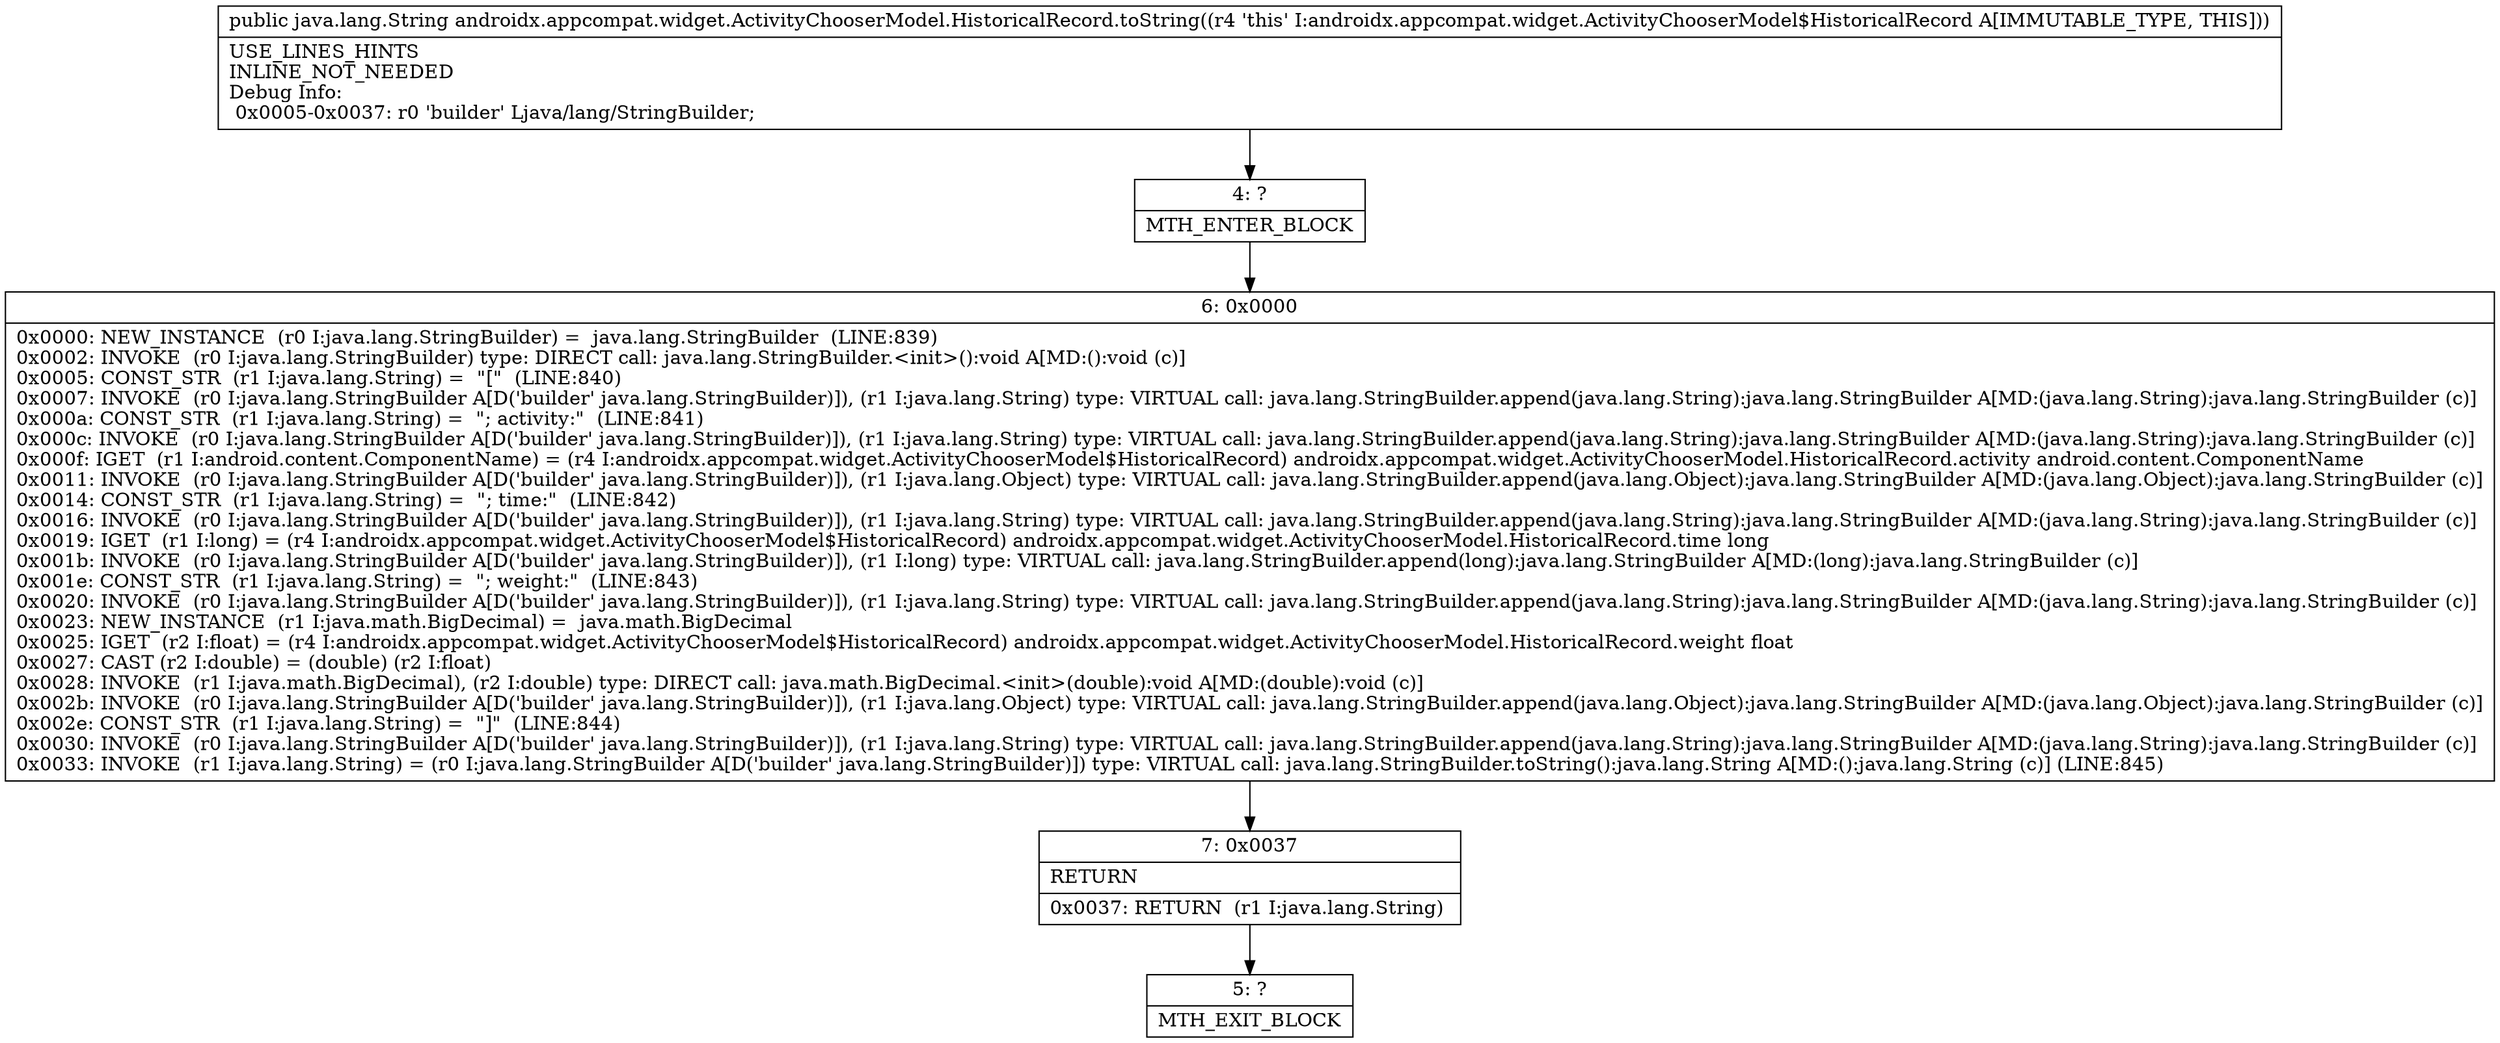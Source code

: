 digraph "CFG forandroidx.appcompat.widget.ActivityChooserModel.HistoricalRecord.toString()Ljava\/lang\/String;" {
Node_4 [shape=record,label="{4\:\ ?|MTH_ENTER_BLOCK\l}"];
Node_6 [shape=record,label="{6\:\ 0x0000|0x0000: NEW_INSTANCE  (r0 I:java.lang.StringBuilder) =  java.lang.StringBuilder  (LINE:839)\l0x0002: INVOKE  (r0 I:java.lang.StringBuilder) type: DIRECT call: java.lang.StringBuilder.\<init\>():void A[MD:():void (c)]\l0x0005: CONST_STR  (r1 I:java.lang.String) =  \"[\"  (LINE:840)\l0x0007: INVOKE  (r0 I:java.lang.StringBuilder A[D('builder' java.lang.StringBuilder)]), (r1 I:java.lang.String) type: VIRTUAL call: java.lang.StringBuilder.append(java.lang.String):java.lang.StringBuilder A[MD:(java.lang.String):java.lang.StringBuilder (c)]\l0x000a: CONST_STR  (r1 I:java.lang.String) =  \"; activity:\"  (LINE:841)\l0x000c: INVOKE  (r0 I:java.lang.StringBuilder A[D('builder' java.lang.StringBuilder)]), (r1 I:java.lang.String) type: VIRTUAL call: java.lang.StringBuilder.append(java.lang.String):java.lang.StringBuilder A[MD:(java.lang.String):java.lang.StringBuilder (c)]\l0x000f: IGET  (r1 I:android.content.ComponentName) = (r4 I:androidx.appcompat.widget.ActivityChooserModel$HistoricalRecord) androidx.appcompat.widget.ActivityChooserModel.HistoricalRecord.activity android.content.ComponentName \l0x0011: INVOKE  (r0 I:java.lang.StringBuilder A[D('builder' java.lang.StringBuilder)]), (r1 I:java.lang.Object) type: VIRTUAL call: java.lang.StringBuilder.append(java.lang.Object):java.lang.StringBuilder A[MD:(java.lang.Object):java.lang.StringBuilder (c)]\l0x0014: CONST_STR  (r1 I:java.lang.String) =  \"; time:\"  (LINE:842)\l0x0016: INVOKE  (r0 I:java.lang.StringBuilder A[D('builder' java.lang.StringBuilder)]), (r1 I:java.lang.String) type: VIRTUAL call: java.lang.StringBuilder.append(java.lang.String):java.lang.StringBuilder A[MD:(java.lang.String):java.lang.StringBuilder (c)]\l0x0019: IGET  (r1 I:long) = (r4 I:androidx.appcompat.widget.ActivityChooserModel$HistoricalRecord) androidx.appcompat.widget.ActivityChooserModel.HistoricalRecord.time long \l0x001b: INVOKE  (r0 I:java.lang.StringBuilder A[D('builder' java.lang.StringBuilder)]), (r1 I:long) type: VIRTUAL call: java.lang.StringBuilder.append(long):java.lang.StringBuilder A[MD:(long):java.lang.StringBuilder (c)]\l0x001e: CONST_STR  (r1 I:java.lang.String) =  \"; weight:\"  (LINE:843)\l0x0020: INVOKE  (r0 I:java.lang.StringBuilder A[D('builder' java.lang.StringBuilder)]), (r1 I:java.lang.String) type: VIRTUAL call: java.lang.StringBuilder.append(java.lang.String):java.lang.StringBuilder A[MD:(java.lang.String):java.lang.StringBuilder (c)]\l0x0023: NEW_INSTANCE  (r1 I:java.math.BigDecimal) =  java.math.BigDecimal \l0x0025: IGET  (r2 I:float) = (r4 I:androidx.appcompat.widget.ActivityChooserModel$HistoricalRecord) androidx.appcompat.widget.ActivityChooserModel.HistoricalRecord.weight float \l0x0027: CAST (r2 I:double) = (double) (r2 I:float) \l0x0028: INVOKE  (r1 I:java.math.BigDecimal), (r2 I:double) type: DIRECT call: java.math.BigDecimal.\<init\>(double):void A[MD:(double):void (c)]\l0x002b: INVOKE  (r0 I:java.lang.StringBuilder A[D('builder' java.lang.StringBuilder)]), (r1 I:java.lang.Object) type: VIRTUAL call: java.lang.StringBuilder.append(java.lang.Object):java.lang.StringBuilder A[MD:(java.lang.Object):java.lang.StringBuilder (c)]\l0x002e: CONST_STR  (r1 I:java.lang.String) =  \"]\"  (LINE:844)\l0x0030: INVOKE  (r0 I:java.lang.StringBuilder A[D('builder' java.lang.StringBuilder)]), (r1 I:java.lang.String) type: VIRTUAL call: java.lang.StringBuilder.append(java.lang.String):java.lang.StringBuilder A[MD:(java.lang.String):java.lang.StringBuilder (c)]\l0x0033: INVOKE  (r1 I:java.lang.String) = (r0 I:java.lang.StringBuilder A[D('builder' java.lang.StringBuilder)]) type: VIRTUAL call: java.lang.StringBuilder.toString():java.lang.String A[MD:():java.lang.String (c)] (LINE:845)\l}"];
Node_7 [shape=record,label="{7\:\ 0x0037|RETURN\l|0x0037: RETURN  (r1 I:java.lang.String) \l}"];
Node_5 [shape=record,label="{5\:\ ?|MTH_EXIT_BLOCK\l}"];
MethodNode[shape=record,label="{public java.lang.String androidx.appcompat.widget.ActivityChooserModel.HistoricalRecord.toString((r4 'this' I:androidx.appcompat.widget.ActivityChooserModel$HistoricalRecord A[IMMUTABLE_TYPE, THIS]))  | USE_LINES_HINTS\lINLINE_NOT_NEEDED\lDebug Info:\l  0x0005\-0x0037: r0 'builder' Ljava\/lang\/StringBuilder;\l}"];
MethodNode -> Node_4;Node_4 -> Node_6;
Node_6 -> Node_7;
Node_7 -> Node_5;
}

